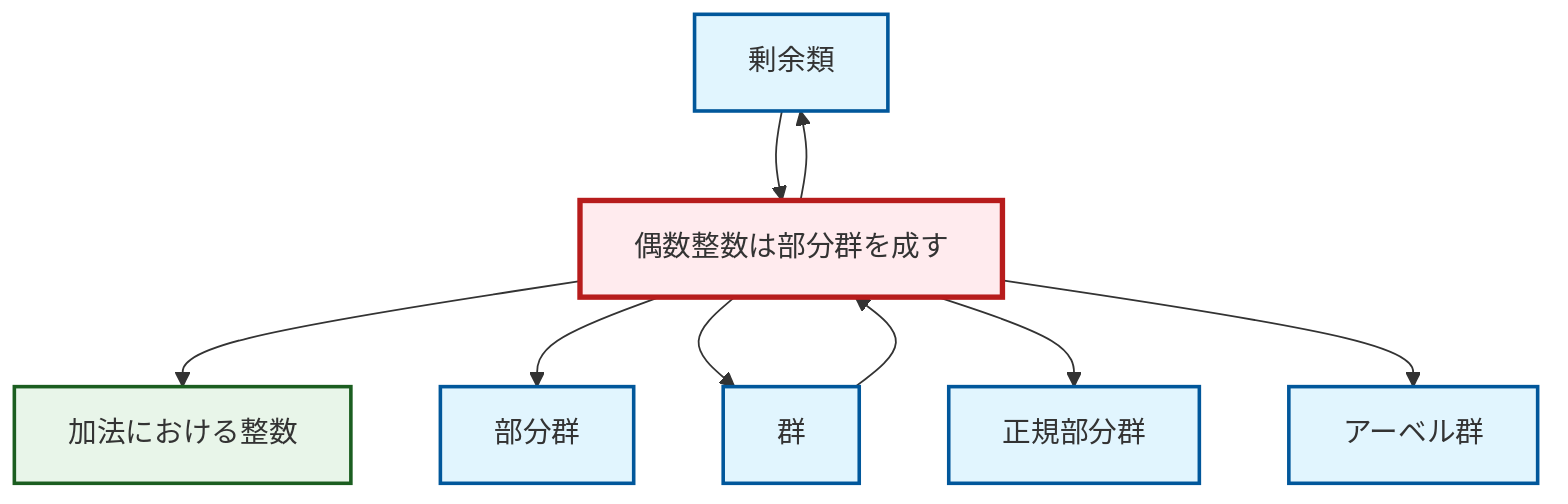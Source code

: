 graph TD
    classDef definition fill:#e1f5fe,stroke:#01579b,stroke-width:2px
    classDef theorem fill:#f3e5f5,stroke:#4a148c,stroke-width:2px
    classDef axiom fill:#fff3e0,stroke:#e65100,stroke-width:2px
    classDef example fill:#e8f5e9,stroke:#1b5e20,stroke-width:2px
    classDef current fill:#ffebee,stroke:#b71c1c,stroke-width:3px
    def-coset["剰余類"]:::definition
    ex-integers-addition["加法における整数"]:::example
    ex-even-integers-subgroup["偶数整数は部分群を成す"]:::example
    def-normal-subgroup["正規部分群"]:::definition
    def-group["群"]:::definition
    def-abelian-group["アーベル群"]:::definition
    def-subgroup["部分群"]:::definition
    ex-even-integers-subgroup --> ex-integers-addition
    ex-even-integers-subgroup --> def-coset
    ex-even-integers-subgroup --> def-subgroup
    ex-even-integers-subgroup --> def-group
    ex-even-integers-subgroup --> def-normal-subgroup
    def-coset --> ex-even-integers-subgroup
    def-group --> ex-even-integers-subgroup
    ex-even-integers-subgroup --> def-abelian-group
    class ex-even-integers-subgroup current